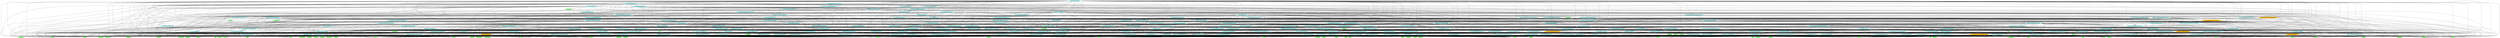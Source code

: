 digraph godep {
0 [label="github.com/docker/docker/pkg/progress" style="filled" color="paleturquoise"];
0 -> 1;
0 -> 2;
3 [label="github.com/aws/aws-sdk-go/service/cloudwatchlogs" style="filled" color="paleturquoise"];
3 -> 4;
3 -> 5;
3 -> 6;
3 -> 7;
3 -> 8;
3 -> 9;
3 -> 10;
3 -> 11;
12 [label="log/syslog" style="filled" color="palegreen"];
13 [label="crypto/elliptic" style="filled" color="palegreen"];
14 [label="compress/lzw" style="filled" color="palegreen"];
15 [label="github.com/opencontainers/runc/libcontainer/devices" style="filled" color="paleturquoise"];
15 -> 16;
15 -> 1;
15 -> 17;
15 -> 18;
15 -> 19;
15 -> 20;
15 -> 21;
22 [label="github.com/aws/aws-sdk-go/aws/credentials" style="filled" color="paleturquoise"];
22 -> 1;
22 -> 23;
22 -> 24;
22 -> 19;
22 -> 20;
22 -> 25;
22 -> 26;
11 [label="github.com/aws/aws-sdk-go/internal/signer/v4" style="filled" color="paleturquoise"];
11 -> 27;
11 -> 28;
11 -> 29;
11 -> 1;
11 -> 4;
11 -> 22;
11 -> 7;
11 -> 30;
11 -> 2;
11 -> 31;
11 -> 32;
11 -> 33;
11 -> 34;
11 -> 35;
11 -> 26;
36 [label="github.com/docker/distribution/registry/api/v2" style="filled" color="paleturquoise"];
36 -> 37;
36 -> 38;
36 -> 39;
36 -> 40;
36 -> 31;
36 -> 32;
36 -> 41;
36 -> 35;
42 [label="github.com/docker/docker/pkg/graphdb" style="filled" color="paleturquoise"];
42 -> 43;
42 -> 1;
42 -> 44;
42 -> 45;
42 -> 33;
42 -> 35;
42 -> 25;
46 [label="github.com/docker/docker/pkg/namesgenerator" style="filled" color="paleturquoise"];
46 -> 1;
46 -> 47;
48 [label="github.com/vbatts/tar-split/archive/tar" style="filled" color="paleturquoise"];
48 -> 49;
48 -> 16;
48 -> 1;
48 -> 2;
48 -> 18;
48 -> 19;
48 -> 45;
48 -> 34;
48 -> 35;
48 -> 21;
48 -> 26;
50 [label="github.com/docker/docker/pkg/ioutils" style="filled" color="paleturquoise"];
50 -> 49;
50 -> 28;
50 -> 29;
50 -> 16;
50 -> 1;
50 -> 51;
50 -> 2;
50 -> 18;
50 -> 31;
50 -> 19;
50 -> 25;
20 [label="path/filepath" style="filled" color="palegreen"];
52 [label="github.com/docker/docker/pkg/promise" style="filled" color="paleturquoise"];
53 [label="container/heap" style="filled" color="palegreen"];
54 [label="github.com/docker/libnetwork/ns" style="filled" color="paleturquoise"];
54 -> 1;
54 -> 55;
54 -> 56;
54 -> 19;
54 -> 21;
57 [label="github.com/docker/docker/pkg/term" style="filled" color="darkgoldenrod1"];
57 -> 16;
57 -> 2;
57 -> 19;
57 -> 58;
57 -> 21;
57 -> 59;
38 [label="github.com/docker/distribution/reference" style="filled" color="paleturquoise"];
38 -> 16;
38 -> 1;
38 -> 37;
38 -> 41;
60 [label="github.com/docker/go-units" style="filled" color="paleturquoise"];
60 -> 1;
60 -> 41;
60 -> 34;
60 -> 35;
60 -> 26;
61 [label="github.com/docker/docker/daemon/execdriver" style="filled" color="paleturquoise"];
61 -> 62;
61 -> 16;
61 -> 1;
61 -> 63;
61 -> 64;
61 -> 65;
61 -> 66;
61 -> 67;
61 -> 68;
61 -> 69;
61 -> 17;
61 -> 70;
61 -> 2;
61 -> 18;
61 -> 19;
61 -> 71;
61 -> 20;
61 -> 34;
61 -> 35;
61 -> 26;
72 [label="gopkg.in/fsnotify.v1" style="filled" color="paleturquoise"];
72 -> 49;
72 -> 16;
72 -> 1;
72 -> 2;
72 -> 19;
72 -> 20;
72 -> 35;
72 -> 25;
72 -> 21;
72 -> 59;
73 [label="github.com/docker/docker/pkg/proxy" style="filled" color="paleturquoise"];
73 -> 74;
73 -> 1;
73 -> 55;
73 -> 2;
73 -> 75;
73 -> 35;
73 -> 25;
73 -> 21;
73 -> 26;
76 [label="github.com/docker/libnetwork/drivers/null" style="filled" color="paleturquoise"];
76 -> 77;
76 -> 78;
76 -> 79;
76 -> 25;
33 [label="sort" style="filled" color="palegreen"];
80 [label="text/template" style="filled" color="palegreen"];
81 [label="github.com/docker/docker/pkg/plugins" style="filled" color="paleturquoise"];
81 -> 49;
81 -> 62;
81 -> 16;
81 -> 1;
81 -> 55;
81 -> 82;
81 -> 83;
81 -> 2;
81 -> 18;
81 -> 31;
81 -> 32;
81 -> 19;
81 -> 20;
81 -> 35;
81 -> 25;
81 -> 26;
84 [label="github.com/docker/libkv" style="filled" color="paleturquoise"];
84 -> 1;
84 -> 85;
84 -> 33;
84 -> 35;
86 [label="github.com/docker/libnetwork/etchosts" style="filled" color="paleturquoise"];
86 -> 87;
86 -> 49;
86 -> 1;
86 -> 2;
86 -> 18;
86 -> 19;
86 -> 41;
86 -> 25;
88 [label="github.com/aws/aws-sdk-go/aws/corehandlers" style="filled" color="paleturquoise"];
88 -> 49;
88 -> 1;
88 -> 4;
88 -> 23;
88 -> 7;
88 -> 2;
88 -> 18;
88 -> 31;
88 -> 32;
88 -> 89;
88 -> 41;
88 -> 34;
88 -> 35;
90 [label="crypto/tls" style="filled" color="palegreen"];
91 [label="github.com/docker/docker/reference" style="filled" color="paleturquoise"];
91 -> 62;
91 -> 16;
91 -> 1;
91 -> 37;
91 -> 38;
91 -> 92;
91 -> 93;
91 -> 18;
91 -> 19;
91 -> 20;
91 -> 33;
91 -> 35;
91 -> 25;
94 [label="github.com/docker/docker/distribution" style="filled" color="paleturquoise"];
94 -> 87;
94 -> 95;
94 -> 62;
94 -> 16;
94 -> 1;
94 -> 55;
94 -> 96;
94 -> 37;
94 -> 97;
94 -> 98;
94 -> 39;
94 -> 99;
94 -> 100;
94 -> 101;
94 -> 102;
94 -> 103;
94 -> 104;
94 -> 105;
94 -> 92;
94 -> 93;
94 -> 106;
94 -> 50;
94 -> 0;
94 -> 107;
94 -> 91;
94 -> 108;
94 -> 109;
94 -> 51;
94 -> 2;
94 -> 18;
94 -> 75;
94 -> 31;
94 -> 32;
94 -> 19;
94 -> 110;
94 -> 35;
94 -> 25;
94 -> 26;
111 [label="archive/tar" style="filled" color="palegreen"];
112 [label="github.com/docker/docker/pkg/broadcaster" style="filled" color="paleturquoise"];
112 -> 2;
112 -> 25;
113 [label="github.com/docker/distribution/registry/storage/cache/memory" style="filled" color="paleturquoise"];
113 -> 96;
113 -> 114;
113 -> 37;
113 -> 38;
113 -> 115;
113 -> 25;
37 [label="github.com/docker/distribution/digest" style="filled" color="paleturquoise"];
37 -> 49;
37 -> 116;
37 -> 16;
37 -> 1;
37 -> 117;
37 -> 118;
37 -> 2;
37 -> 18;
37 -> 41;
37 -> 33;
37 -> 35;
37 -> 25;
119 [label="github.com/docker/docker/pkg/jsonmessage" style="filled" color="paleturquoise"];
119 -> 62;
119 -> 1;
119 -> 120;
119 -> 57;
119 -> 60;
119 -> 2;
119 -> 35;
119 -> 26;
121 [label="github.com/docker/docker/daemon/execdriver/native" style="filled" color="paleturquoise"];
121 -> 87;
121 -> 62;
121 -> 1;
121 -> 55;
121 -> 61;
121 -> 63;
121 -> 122;
121 -> 123;
121 -> 65;
121 -> 124;
121 -> 125;
121 -> 126;
121 -> 127;
121 -> 57;
121 -> 128;
121 -> 68;
121 -> 129;
121 -> 130;
121 -> 17;
121 -> 15;
121 -> 131;
121 -> 132;
121 -> 133;
121 -> 134;
121 -> 135;
121 -> 2;
121 -> 18;
121 -> 19;
121 -> 71;
121 -> 45;
121 -> 20;
121 -> 110;
121 -> 35;
121 -> 25;
121 -> 21;
121 -> 80;
121 -> 26;
136 [label="net/http/httputil" style="filled" color="palegreen"];
137 [label="github.com/coreos/go-systemd/journal" style="filled" color="paleturquoise"];
137 -> 49;
137 -> 74;
137 -> 16;
137 -> 1;
137 -> 2;
137 -> 18;
137 -> 75;
137 -> 19;
137 -> 34;
137 -> 35;
137 -> 21;
101 [label="github.com/docker/distribution/registry/client/transport" style="filled" color="paleturquoise"];
101 -> 87;
101 -> 16;
101 -> 1;
101 -> 2;
101 -> 31;
101 -> 19;
101 -> 25;
138 [label="text/scanner" style="filled" color="palegreen"];
139 [label="github.com/docker/libkv/store/boltdb" style="filled" color="paleturquoise"];
139 -> 49;
139 -> 74;
139 -> 16;
139 -> 140;
139 -> 84;
139 -> 85;
139 -> 19;
139 -> 20;
139 -> 25;
139 -> 141;
139 -> 26;
142 [label="crypto/aes" style="filled" color="palegreen"];
93 [label="github.com/docker/docker/image/v1" style="filled" color="paleturquoise"];
93 -> 62;
93 -> 1;
93 -> 55;
93 -> 37;
93 -> 92;
93 -> 106;
93 -> 143;
93 -> 41;
93 -> 35;
144 [label="github.com/aws/aws-sdk-go/aws/ec2metadata" style="filled" color="paleturquoise"];
144 -> 4;
144 -> 23;
144 -> 22;
144 -> 7;
144 -> 8;
144 -> 9;
144 -> 18;
144 -> 31;
144 -> 45;
145 [label="github.com/docker/docker/pkg/httputils" style="filled" color="paleturquoise"];
145 -> 16;
145 -> 1;
145 -> 55;
145 -> 119;
145 -> 2;
145 -> 146;
145 -> 31;
145 -> 41;
145 -> 35;
145 -> 26;
147 [label="github.com/golang/protobuf/proto" style="filled" color="paleturquoise"];
147 -> 87;
147 -> 49;
147 -> 148;
147 -> 62;
147 -> 16;
147 -> 1;
147 -> 2;
147 -> 149;
147 -> 150;
147 -> 19;
147 -> 89;
147 -> 33;
147 -> 34;
147 -> 35;
147 -> 25;
147 -> 151;
147 -> 59;
152 [label="github.com/docker/docker/api/types/versions/v1p20" style="filled" color="paleturquoise"];
152 -> 102;
152 -> 153;
152 -> 154;
155 [label="github.com/opencontainers/runc/libcontainer/cgroups" style="filled" color="paleturquoise"];
155 -> 87;
155 -> 1;
155 -> 65;
155 -> 60;
155 -> 17;
155 -> 18;
155 -> 19;
155 -> 20;
155 -> 34;
155 -> 35;
155 -> 26;
156 [label="github.com/opencontainers/runc/libcontainer/criurpc" style="filled" color="paleturquoise"];
156 -> 147;
156 -> 150;
157 [label="github.com/docker/docker/pkg/archive" style="filled" color="paleturquoise"];
157 -> 111;
157 -> 87;
157 -> 49;
157 -> 158;
157 -> 95;
157 -> 16;
157 -> 1;
157 -> 55;
157 -> 159;
157 -> 64;
157 -> 50;
157 -> 125;
157 -> 52;
157 -> 127;
157 -> 2;
157 -> 18;
157 -> 19;
157 -> 71;
157 -> 20;
157 -> 110;
157 -> 33;
157 -> 35;
157 -> 21;
157 -> 26;
157 -> 59;
160 [label="crypto/cipher" style="filled" color="palegreen"];
123 [label="github.com/docker/docker/pkg/aaparser" style="filled" color="paleturquoise"];
123 -> 1;
123 -> 149;
123 -> 71;
123 -> 34;
123 -> 35;
161 [label="github.com/docker/docker/daemon/logger/awslogs" style="filled" color="paleturquoise"];
161 -> 16;
161 -> 1;
161 -> 55;
161 -> 4;
161 -> 23;
161 -> 6;
161 -> 144;
161 -> 7;
161 -> 3;
161 -> 162;
161 -> 163;
161 -> 19;
161 -> 110;
161 -> 33;
161 -> 35;
161 -> 25;
161 -> 26;
102 [label="github.com/docker/docker/api/types" style="filled" color="paleturquoise"];
102 -> 87;
102 -> 164;
102 -> 165;
102 -> 166;
102 -> 153;
102 -> 67;
102 -> 143;
102 -> 154;
102 -> 2;
102 -> 75;
102 -> 19;
102 -> 26;
4 [label="github.com/aws/aws-sdk-go/aws" style="filled" color="paleturquoise"];
4 -> 23;
4 -> 22;
4 -> 2;
4 -> 149;
4 -> 31;
4 -> 19;
4 -> 25;
4 -> 26;
167 [label="github.com/hashicorp/memberlist" style="filled" color="paleturquoise"];
167 -> 87;
167 -> 49;
167 -> 14;
167 -> 142;
167 -> 160;
167 -> 168;
167 -> 74;
167 -> 1;
167 -> 169;
167 -> 170;
167 -> 2;
167 -> 149;
167 -> 150;
167 -> 171;
167 -> 75;
167 -> 19;
167 -> 33;
167 -> 34;
167 -> 25;
167 -> 141;
167 -> 26;
172 [label="github.com/docker/docker/pkg/loopback" style="filled" color="darkgoldenrod1"];
172 -> 16;
172 -> 1;
172 -> 55;
172 -> 19;
172 -> 21;
172 -> 59;
173 [label="github.com/aws/aws-sdk-go/aws/credentials/ec2rolecreds" style="filled" color="paleturquoise"];
173 -> 87;
173 -> 62;
173 -> 1;
173 -> 23;
173 -> 22;
173 -> 144;
173 -> 45;
173 -> 35;
173 -> 26;
146 [label="mime" style="filled" color="palegreen"];
174 [label="github.com/docker/docker/pkg/streamformatter" style="filled" color="paleturquoise"];
174 -> 62;
174 -> 1;
174 -> 119;
174 -> 0;
174 -> 2;
143 [label="github.com/docker/docker/pkg/version" style="filled" color="paleturquoise"];
143 -> 34;
143 -> 35;
175 [label="github.com/docker/docker/daemon/network" style="filled" color="paleturquoise"];
175 -> 165;
175 -> 153;
176 [label="github.com/docker/docker/pkg/discovery" style="filled" color="paleturquoise"];
176 -> 16;
176 -> 1;
176 -> 55;
176 -> 75;
176 -> 41;
176 -> 34;
176 -> 35;
176 -> 26;
82 [label="github.com/docker/docker/pkg/sockets" style="filled" color="paleturquoise"];
82 -> 90;
82 -> 1;
82 -> 55;
82 -> 177;
82 -> 75;
82 -> 31;
82 -> 19;
82 -> 34;
82 -> 21;
82 -> 26;
178 [label="github.com/docker/libnetwork/drivers/host" style="filled" color="paleturquoise"];
178 -> 77;
178 -> 78;
178 -> 79;
178 -> 25;
153 [label="github.com/docker/docker/pkg/nat" style="filled" color="paleturquoise"];
153 -> 1;
153 -> 124;
153 -> 75;
153 -> 33;
153 -> 34;
153 -> 35;
8 [label="github.com/aws/aws-sdk-go/aws/service" style="filled" color="paleturquoise"];
8 -> 1;
8 -> 4;
8 -> 88;
8 -> 7;
8 -> 9;
8 -> 179;
8 -> 18;
8 -> 150;
8 -> 171;
8 -> 31;
8 -> 136;
8 -> 41;
8 -> 26;
180 [label="github.com/docker/libnetwork/bitseq" style="filled" color="paleturquoise"];
180 -> 74;
180 -> 62;
180 -> 1;
180 -> 77;
180 -> 79;
180 -> 25;
181 [label="github.com/docker/libnetwork/ipamutils" style="filled" color="paleturquoise"];
181 -> 1;
181 -> 182;
181 -> 183;
181 -> 184;
181 -> 185;
181 -> 75;
186 [label="unicode" style="filled" color="palegreen"];
187 [label="github.com/docker/libnetwork/ipamapi" style="filled" color="paleturquoise"];
187 -> 79;
187 -> 75;
188 [label="github.com/docker/docker/daemon/graphdriver/overlay" style="filled" color="paleturquoise"];
188 -> 87;
188 -> 1;
188 -> 55;
188 -> 189;
188 -> 157;
188 -> 190;
188 -> 64;
188 -> 127;
188 -> 191;
188 -> 2;
188 -> 18;
188 -> 19;
188 -> 71;
188 -> 45;
188 -> 20;
188 -> 25;
188 -> 21;
188 -> 26;
192 [label="github.com/mistifyio/go-zfs" style="filled" color="paleturquoise"];
192 -> 49;
192 -> 16;
192 -> 1;
192 -> 2;
192 -> 71;
192 -> 41;
192 -> 34;
192 -> 35;
193 [label="github.com/tinylib/msgp/msgp" style="filled" color="paleturquoise"];
193 -> 87;
193 -> 49;
193 -> 194;
193 -> 74;
193 -> 62;
193 -> 16;
193 -> 1;
193 -> 195;
193 -> 2;
193 -> 150;
193 -> 89;
193 -> 34;
193 -> 25;
193 -> 196;
193 -> 26;
193 -> 151;
193 -> 59;
197 [label="github.com/docker/docker/daemon/logger/journald" style="filled" color="paleturquoise"];
197 -> 1;
197 -> 55;
197 -> 137;
197 -> 162;
197 -> 35;
197 -> 25;
198 [label="github.com/vbatts/tar-split/tar/asm" style="filled" color="paleturquoise"];
198 -> 49;
198 -> 1;
198 -> 48;
198 -> 199;
198 -> 118;
198 -> 200;
198 -> 2;
198 -> 18;
198 -> 25;
171 [label="math/rand" style="filled" color="palegreen"];
199 [label="github.com/vbatts/tar-split/tar/storage" style="filled" color="paleturquoise"];
199 -> 49;
199 -> 62;
199 -> 16;
199 -> 200;
199 -> 2;
199 -> 19;
199 -> 20;
199 -> 151;
201 [label="github.com/hashicorp/consul/api" style="filled" color="paleturquoise"];
201 -> 49;
201 -> 90;
201 -> 62;
201 -> 1;
201 -> 2;
201 -> 149;
201 -> 75;
201 -> 31;
201 -> 32;
201 -> 19;
201 -> 45;
201 -> 34;
201 -> 35;
201 -> 25;
201 -> 26;
183 [label="github.com/docker/libnetwork/osl" style="filled" color="paleturquoise"];
183 -> 49;
183 -> 1;
183 -> 55;
183 -> 126;
183 -> 54;
183 -> 79;
183 -> 185;
183 -> 56;
183 -> 75;
183 -> 19;
183 -> 71;
183 -> 41;
183 -> 110;
183 -> 25;
183 -> 21;
183 -> 26;
202 [label="github.com/docker/docker/pkg/sysinfo" style="filled" color="paleturquoise"];
202 -> 55;
202 -> 124;
202 -> 155;
202 -> 18;
202 -> 19;
202 -> 45;
202 -> 35;
203 [label="github.com/docker/docker/daemon/graphdriver/zfs" style="filled" color="paleturquoise"];
203 -> 1;
203 -> 55;
203 -> 189;
203 -> 64;
203 -> 65;
203 -> 124;
203 -> 192;
203 -> 191;
203 -> 19;
203 -> 71;
203 -> 45;
203 -> 34;
203 -> 35;
203 -> 25;
203 -> 21;
203 -> 26;
66 [label="github.com/docker/docker/pkg/stringutils" style="filled" color="paleturquoise"];
66 -> 49;
66 -> 62;
66 -> 47;
66 -> 171;
66 -> 35;
34 [label="strconv" style="filled" color="palegreen"];
41 [label="regexp" style="filled" color="palegreen"];
162 [label="github.com/docker/docker/daemon/logger" style="filled" color="paleturquoise"];
162 -> 87;
162 -> 49;
162 -> 16;
162 -> 1;
162 -> 55;
162 -> 120;
162 -> 2;
162 -> 19;
162 -> 35;
162 -> 25;
162 -> 26;
204 [label="github.com/docker/libnetwork/drivers/remote" style="filled" color="paleturquoise"];
204 -> 1;
204 -> 55;
204 -> 81;
204 -> 77;
204 -> 78;
204 -> 205;
204 -> 79;
204 -> 75;
206 [label="github.com/docker/docker/daemon/graphdriver/aufs" style="filled" color="paleturquoise"];
206 -> 87;
206 -> 62;
206 -> 1;
206 -> 55;
206 -> 189;
206 -> 157;
206 -> 190;
206 -> 207;
206 -> 64;
206 -> 65;
206 -> 107;
206 -> 191;
206 -> 18;
206 -> 19;
206 -> 71;
206 -> 45;
206 -> 35;
206 -> 25;
206 -> 21;
208 [label="github.com/gorilla/context" style="filled" color="paleturquoise"];
208 -> 31;
208 -> 25;
208 -> 26;
110 [label="runtime" style="filled" color="palegreen"];
97 [label="github.com/docker/distribution/manifest" style="filled" color="paleturquoise"];
209 [label="github.com/docker/distribution/uuid" style="filled" color="paleturquoise"];
209 -> 168;
209 -> 1;
209 -> 2;
209 -> 19;
209 -> 21;
209 -> 26;
92 [label="github.com/docker/docker/image" style="filled" color="paleturquoise"];
92 -> 62;
92 -> 16;
92 -> 1;
92 -> 55;
92 -> 37;
92 -> 106;
92 -> 154;
92 -> 2;
92 -> 18;
92 -> 19;
92 -> 20;
92 -> 25;
92 -> 26;
185 [label="github.com/vishvananda/netlink" style="filled" color="paleturquoise"];
185 -> 49;
185 -> 74;
185 -> 16;
185 -> 1;
185 -> 210;
185 -> 18;
185 -> 75;
185 -> 19;
185 -> 34;
185 -> 35;
185 -> 21;
185 -> 59;
211 [label="os/user" style="filled" color="palegreen"];
140 [label="github.com/boltdb/bolt" style="filled" color="paleturquoise"];
140 -> 49;
140 -> 16;
140 -> 1;
140 -> 212;
140 -> 2;
140 -> 19;
140 -> 110;
140 -> 213;
140 -> 33;
140 -> 35;
140 -> 25;
140 -> 21;
140 -> 26;
140 -> 59;
214 [label="github.com/coreos/etcd/pkg/types" style="filled" color="paleturquoise"];
214 -> 16;
214 -> 1;
214 -> 75;
214 -> 32;
214 -> 89;
214 -> 33;
214 -> 34;
214 -> 35;
214 -> 25;
215 [label="unicode/utf16" style="filled" color="palegreen"];
216 [label="github.com/docker/libkv/store/zookeeper" style="filled" color="paleturquoise"];
216 -> 84;
216 -> 85;
216 -> 217;
216 -> 35;
216 -> 26;
116 [label="crypto" style="filled" color="palegreen"];
218 [label="github.com/docker/libnetwork/portallocator" style="filled" color="paleturquoise"];
218 -> 87;
218 -> 16;
218 -> 1;
218 -> 75;
218 -> 19;
218 -> 25;
191 [label="github.com/opencontainers/runc/libcontainer/label" style="filled" color="paleturquoise"];
219 [label="crypto/ecdsa" style="filled" color="palegreen"];
17 [label="github.com/opencontainers/runc/libcontainer/configs" style="filled" color="paleturquoise"];
17 -> 49;
17 -> 62;
17 -> 1;
17 -> 19;
17 -> 71;
17 -> 21;
182 [label="github.com/docker/libnetwork/netutils" style="filled" color="paleturquoise"];
182 -> 168;
182 -> 29;
182 -> 16;
182 -> 1;
182 -> 79;
182 -> 185;
182 -> 2;
182 -> 75;
182 -> 35;
220 [label="github.com/docker/docker/pkg/platform" style="filled" color="paleturquoise"];
220 -> 55;
220 -> 110;
220 -> 21;
221 [label="github.com/docker/docker/pkg/mflag" style="filled" color="paleturquoise"];
221 -> 16;
221 -> 1;
221 -> 222;
221 -> 2;
221 -> 19;
221 -> 110;
221 -> 33;
221 -> 34;
221 -> 35;
221 -> 223;
221 -> 26;
224 [label="github.com/docker/docker/opts" style="filled" color="paleturquoise"];
224 -> 87;
224 -> 1;
224 -> 225;
224 -> 67;
224 -> 60;
224 -> 75;
224 -> 32;
224 -> 19;
224 -> 41;
224 -> 110;
224 -> 34;
224 -> 35;
225 [label="github.com/docker/docker/pkg/blkiodev" style="filled" color="paleturquoise"];
225 -> 1;
39 [label="github.com/docker/distribution/registry/api/errcode" style="filled" color="paleturquoise"];
39 -> 62;
39 -> 1;
39 -> 31;
39 -> 33;
39 -> 35;
39 -> 25;
226 [label="github.com/docker/docker/daemon/exec" style="filled" color="paleturquoise"];
226 -> 61;
226 -> 122;
226 -> 107;
226 -> 154;
226 -> 25;
226 -> 26;
227 [label="github.com/docker/docker/daemon/logger/jsonfilelog" style="filled" color="paleturquoise"];
227 -> 49;
227 -> 62;
227 -> 1;
227 -> 55;
227 -> 162;
227 -> 228;
227 -> 229;
227 -> 50;
227 -> 120;
227 -> 230;
227 -> 60;
227 -> 2;
227 -> 19;
227 -> 34;
227 -> 25;
227 -> 26;
100 [label="github.com/docker/distribution/registry/client/auth" style="filled" color="paleturquoise"];
100 -> 62;
100 -> 16;
100 -> 1;
100 -> 55;
100 -> 99;
100 -> 101;
100 -> 31;
100 -> 32;
100 -> 35;
100 -> 25;
100 -> 26;
231 [label="github.com/docker/docker/pkg/stdcopy" style="filled" color="paleturquoise"];
231 -> 74;
231 -> 16;
231 -> 55;
231 -> 2;
25 [label="sync" style="filled" color="palegreen"];
189 [label="github.com/docker/docker/daemon/graphdriver" style="filled" color="paleturquoise"];
189 -> 16;
189 -> 1;
189 -> 55;
189 -> 157;
189 -> 190;
189 -> 64;
189 -> 50;
189 -> 19;
189 -> 20;
189 -> 35;
189 -> 21;
189 -> 26;
131 [label="github.com/opencontainers/runc/libcontainer/nsenter" style="filled" color="darkgoldenrod1"];
43 [label="database/sql" style="filled" color="palegreen"];
70 [label="github.com/syndtr/gocapability/capability" style="filled" color="paleturquoise"];
70 -> 87;
70 -> 16;
70 -> 1;
70 -> 2;
70 -> 19;
70 -> 35;
70 -> 21;
70 -> 59;
126 [label="github.com/docker/docker/pkg/reexec" style="filled" color="paleturquoise"];
126 -> 1;
126 -> 19;
126 -> 71;
126 -> 20;
126 -> 21;
98 [label="github.com/docker/distribution/manifest/schema1" style="filled" color="paleturquoise"];
98 -> 232;
98 -> 62;
98 -> 55;
98 -> 37;
98 -> 97;
98 -> 109;
233 [label="github.com/docker/docker/pkg/symlink" style="filled" color="paleturquoise"];
233 -> 49;
233 -> 16;
233 -> 127;
233 -> 19;
233 -> 20;
233 -> 35;
1 [label="fmt" style="filled" color="palegreen"];
118 [label="hash" style="filled" color="palegreen"];
164 [label="github.com/docker/docker/api/types/filters" style="filled" color="paleturquoise"];
164 -> 62;
164 -> 16;
164 -> 1;
164 -> 41;
164 -> 35;
68 [label="github.com/opencontainers/runc/libcontainer" style="filled" color="paleturquoise"];
68 -> 49;
68 -> 62;
68 -> 16;
68 -> 1;
68 -> 55;
68 -> 65;
68 -> 233;
68 -> 147;
68 -> 129;
68 -> 155;
68 -> 69;
68 -> 130;
68 -> 17;
68 -> 234;
68 -> 156;
68 -> 191;
68 -> 132;
68 -> 235;
68 -> 133;
68 -> 177;
68 -> 134;
68 -> 70;
68 -> 185;
68 -> 210;
68 -> 2;
68 -> 18;
68 -> 150;
68 -> 75;
68 -> 19;
68 -> 71;
68 -> 45;
68 -> 20;
68 -> 89;
68 -> 41;
68 -> 34;
68 -> 35;
68 -> 25;
68 -> 21;
68 -> 80;
68 -> 26;
68 -> 59;
234 [label="github.com/opencontainers/runc/libcontainer/configs/validate" style="filled" color="paleturquoise"];
234 -> 1;
234 -> 17;
234 -> 19;
234 -> 20;
85 [label="github.com/docker/libkv/store" style="filled" color="paleturquoise"];
85 -> 90;
85 -> 16;
85 -> 35;
85 -> 26;
205 [label="github.com/docker/libnetwork/drivers/remote/api" style="filled" color="paleturquoise"];
205 -> 78;
205 -> 75;
87 [label="bufio" style="filled" color="palegreen"];
108 [label="github.com/docker/docker/registry" style="filled" color="paleturquoise"];
108 -> 49;
108 -> 28;
108 -> 236;
108 -> 90;
108 -> 232;
108 -> 29;
108 -> 62;
108 -> 16;
108 -> 1;
108 -> 55;
108 -> 37;
108 -> 39;
108 -> 36;
108 -> 99;
108 -> 101;
108 -> 102;
108 -> 166;
108 -> 163;
108 -> 224;
108 -> 145;
108 -> 50;
108 -> 221;
108 -> 237;
108 -> 107;
108 -> 117;
108 -> 83;
108 -> 238;
108 -> 91;
108 -> 2;
108 -> 18;
108 -> 75;
108 -> 31;
108 -> 239;
108 -> 32;
108 -> 19;
108 -> 20;
108 -> 110;
108 -> 34;
108 -> 35;
108 -> 25;
108 -> 21;
108 -> 26;
240 [label="github.com/docker/docker/volume/drivers" style="filled" color="paleturquoise"];
240 -> 16;
240 -> 1;
240 -> 81;
240 -> 128;
240 -> 25;
241 [label="github.com/fluent/fluent-logger-golang/fluent" style="filled" color="paleturquoise"];
241 -> 16;
241 -> 1;
241 -> 193;
241 -> 2;
241 -> 150;
241 -> 75;
241 -> 89;
241 -> 34;
241 -> 25;
241 -> 26;
207 [label="github.com/docker/docker/pkg/directory" style="filled" color="paleturquoise"];
207 -> 18;
207 -> 19;
207 -> 20;
207 -> 21;
242 [label="github.com/docker/docker/daemon/logger/fluentd" style="filled" color="paleturquoise"];
242 -> 1;
242 -> 55;
242 -> 162;
242 -> 228;
242 -> 241;
242 -> 150;
242 -> 75;
242 -> 34;
242 -> 35;
239 [label="net/http/cookiejar" style="filled" color="palegreen"];
243 [label="github.com/opencontainers/runc/libcontainer/selinux" style="filled" color="paleturquoise"];
243 -> 87;
243 -> 168;
243 -> 74;
243 -> 1;
243 -> 65;
243 -> 133;
243 -> 2;
243 -> 19;
243 -> 20;
243 -> 41;
243 -> 34;
243 -> 35;
243 -> 21;
78 [label="github.com/docker/libnetwork/driverapi" style="filled" color="paleturquoise"];
78 -> 62;
78 -> 1;
78 -> 79;
78 -> 75;
244 [label="github.com/docker/libnetwork/drivers/overlay" style="filled" color="paleturquoise"];
244 -> 62;
244 -> 1;
244 -> 55;
244 -> 85;
244 -> 77;
244 -> 78;
244 -> 245;
244 -> 246;
244 -> 182;
244 -> 183;
244 -> 79;
244 -> 247;
244 -> 185;
244 -> 210;
244 -> 75;
244 -> 35;
244 -> 25;
244 -> 21;
244 -> 26;
135 [label="github.com/opencontainers/specs" style="filled" color="paleturquoise"];
135 -> 1;
135 -> 19;
7 [label="github.com/aws/aws-sdk-go/aws/request" style="filled" color="paleturquoise"];
7 -> 49;
7 -> 1;
7 -> 4;
7 -> 23;
7 -> 5;
7 -> 9;
7 -> 2;
7 -> 18;
7 -> 31;
7 -> 32;
7 -> 89;
7 -> 35;
7 -> 26;
69 [label="github.com/opencontainers/runc/libcontainer/cgroups/fs" style="filled" color="paleturquoise"];
69 -> 87;
69 -> 49;
69 -> 16;
69 -> 1;
69 -> 155;
69 -> 17;
69 -> 133;
69 -> 2;
69 -> 18;
69 -> 19;
69 -> 20;
69 -> 34;
69 -> 35;
69 -> 25;
69 -> 26;
248 [label="github.com/docker/docker/api/types/versions/v1p19" style="filled" color="paleturquoise"];
248 -> 102;
248 -> 152;
248 -> 153;
248 -> 154;
212 [label="hash/fnv" style="filled" color="palegreen"];
217 [label="github.com/samuel/go-zookeeper/zk" style="filled" color="paleturquoise"];
217 -> 87;
217 -> 49;
217 -> 168;
217 -> 249;
217 -> 194;
217 -> 74;
217 -> 16;
217 -> 1;
217 -> 2;
217 -> 18;
217 -> 149;
217 -> 250;
217 -> 171;
217 -> 75;
217 -> 19;
217 -> 71;
217 -> 20;
217 -> 89;
217 -> 41;
217 -> 110;
217 -> 34;
217 -> 35;
217 -> 25;
217 -> 141;
217 -> 26;
251 [label="database/sql/driver" style="filled" color="palegreen"];
51 [label="golang.org/x/net/context" style="filled" color="paleturquoise"];
51 -> 16;
51 -> 1;
51 -> 25;
51 -> 26;
65 [label="github.com/docker/docker/pkg/mount" style="filled" color="paleturquoise"];
65 -> 87;
65 -> 1;
65 -> 2;
65 -> 19;
65 -> 35;
65 -> 21;
65 -> 26;
230 [label="github.com/docker/docker/pkg/tailfile" style="filled" color="paleturquoise"];
230 -> 49;
230 -> 16;
230 -> 2;
230 -> 19;
96 [label="github.com/docker/distribution" style="filled" color="paleturquoise"];
96 -> 16;
96 -> 1;
96 -> 114;
96 -> 37;
96 -> 98;
96 -> 2;
96 -> 31;
96 -> 35;
96 -> 26;
252 [label="github.com/docker/docker/image/tarexport" style="filled" color="paleturquoise"];
252 -> 62;
252 -> 1;
252 -> 55;
252 -> 37;
252 -> 92;
252 -> 93;
252 -> 106;
252 -> 157;
252 -> 190;
252 -> 233;
252 -> 91;
252 -> 2;
252 -> 18;
252 -> 19;
252 -> 20;
252 -> 26;
75 [label="net" style="filled" color="palegreen"];
235 [label="github.com/opencontainers/runc/libcontainer/stacktrace" style="filled" color="paleturquoise"];
235 -> 20;
235 -> 110;
235 -> 35;
253 [label="github.com/docker/docker/pkg/devicemapper" style="filled" color="darkgoldenrod1"];
253 -> 16;
253 -> 1;
253 -> 55;
253 -> 19;
253 -> 89;
253 -> 110;
253 -> 35;
253 -> 21;
253 -> 59;
254 [label="github.com/aws/aws-sdk-go/internal/protocol/json/jsonutil" style="filled" color="paleturquoise"];
254 -> 49;
254 -> 194;
254 -> 62;
254 -> 1;
254 -> 2;
254 -> 18;
254 -> 89;
254 -> 33;
254 -> 34;
254 -> 35;
254 -> 26;
27 [label="crypto/hmac" style="filled" color="palegreen"];
67 [label="github.com/docker/docker/pkg/ulimit" style="filled" color="paleturquoise"];
67 -> 1;
67 -> 34;
67 -> 35;
255 [label="github.com/docker/libkv/store/consul" style="filled" color="paleturquoise"];
255 -> 90;
255 -> 16;
255 -> 84;
255 -> 85;
255 -> 201;
255 -> 31;
255 -> 35;
255 -> 25;
255 -> 26;
28 [label="crypto/sha256" style="filled" color="palegreen"];
256 [label="github.com/docker/docker/utils" style="filled" color="paleturquoise"];
256 -> 249;
256 -> 29;
256 -> 1;
256 -> 39;
256 -> 163;
256 -> 157;
256 -> 159;
256 -> 107;
256 -> 2;
256 -> 18;
256 -> 19;
256 -> 71;
256 -> 20;
256 -> 41;
256 -> 110;
256 -> 35;
257 [label="github.com/docker/libnetwork/resolvconf/dns" style="filled" color="paleturquoise"];
257 -> 41;
125 [label="github.com/docker/docker/pkg/pools" style="filled" color="paleturquoise"];
125 -> 87;
125 -> 50;
125 -> 2;
125 -> 25;
107 [label="github.com/docker/docker/pkg/stringid" style="filled" color="paleturquoise"];
107 -> 168;
107 -> 29;
107 -> 47;
107 -> 2;
107 -> 41;
107 -> 34;
107 -> 35;
258 [label="go/format" style="filled" color="palegreen"];
56 [label="github.com/vishvananda/netns" style="filled" color="paleturquoise"];
56 -> 1;
56 -> 18;
56 -> 19;
56 -> 20;
56 -> 34;
56 -> 35;
56 -> 21;
18 [label="io/ioutil" style="filled" color="palegreen"];
45 [label="path" style="filled" color="palegreen"];
259 [label="encoding/pem" style="filled" color="palegreen"];
9 [label="github.com/aws/aws-sdk-go/aws/service/serviceinfo" style="filled" color="paleturquoise"];
9 -> 4;
260 [label="compress/flate" style="filled" color="palegreen"];
115 [label="github.com/docker/distribution/registry/storage/cache" style="filled" color="paleturquoise"];
115 -> 1;
115 -> 96;
115 -> 114;
115 -> 37;
261 [label="github.com/docker/docker/pkg/locker" style="filled" color="paleturquoise"];
261 -> 16;
261 -> 25;
261 -> 141;
262 [label="github.com/docker/docker/pkg/signal" style="filled" color="paleturquoise"];
262 -> 1;
262 -> 55;
262 -> 19;
262 -> 58;
262 -> 110;
262 -> 34;
262 -> 35;
262 -> 141;
262 -> 21;
47 [label="github.com/docker/docker/pkg/random" style="filled" color="paleturquoise"];
47 -> 168;
47 -> 2;
47 -> 150;
47 -> 250;
47 -> 171;
47 -> 25;
47 -> 26;
133 [label="github.com/opencontainers/runc/libcontainer/system" style="filled" color="darkgoldenrod1"];
133 -> 1;
133 -> 18;
133 -> 71;
133 -> 20;
133 -> 110;
133 -> 34;
133 -> 35;
133 -> 21;
133 -> 59;
130 [label="github.com/opencontainers/runc/libcontainer/cgroups/systemd" style="filled" color="paleturquoise"];
130 -> 16;
130 -> 1;
130 -> 263;
130 -> 264;
130 -> 265;
130 -> 155;
130 -> 69;
130 -> 17;
130 -> 18;
130 -> 19;
130 -> 20;
130 -> 34;
130 -> 35;
130 -> 25;
130 -> 26;
266 [label="flag" style="filled" color="palegreen"];
267 [label="github.com/docker/docker/pkg/discovery/kv" style="filled" color="paleturquoise"];
267 -> 1;
267 -> 55;
267 -> 176;
267 -> 83;
267 -> 84;
267 -> 85;
267 -> 255;
267 -> 268;
267 -> 216;
267 -> 45;
267 -> 35;
267 -> 26;
269 [label="github.com/docker/docker/daemon/links" style="filled" color="paleturquoise"];
269 -> 1;
269 -> 153;
269 -> 45;
269 -> 35;
270 [label="github.com/docker/docker/pkg/parsers/operatingsystem" style="filled" color="paleturquoise"];
270 -> 87;
270 -> 49;
270 -> 1;
270 -> 271;
270 -> 18;
270 -> 19;
270 -> 35;
26 [label="time" style="filled" color="palegreen"];
165 [label="github.com/docker/docker/api/types/network" style="filled" color="paleturquoise"];
264 [label="github.com/coreos/go-systemd/util" style="filled" color="paleturquoise"];
264 -> 19;
228 [label="github.com/docker/docker/daemon/logger/loggerutils" style="filled" color="paleturquoise"];
228 -> 49;
228 -> 1;
228 -> 55;
228 -> 162;
228 -> 272;
228 -> 19;
228 -> 34;
228 -> 25;
228 -> 80;
23 [label="github.com/aws/aws-sdk-go/aws/awserr" style="filled" color="paleturquoise"];
23 -> 1;
6 [label="github.com/aws/aws-sdk-go/aws/defaults" style="filled" color="paleturquoise"];
6 -> 4;
6 -> 22;
6 -> 173;
6 -> 31;
6 -> 19;
6 -> 26;
59 [label="unsafe" style="filled" color="palegreen"];
249 [label="crypto/sha1" style="filled" color="palegreen"];
154 [label="github.com/docker/docker/runconfig" style="filled" color="paleturquoise"];
154 -> 62;
154 -> 1;
154 -> 224;
154 -> 225;
154 -> 112;
154 -> 50;
154 -> 221;
154 -> 65;
154 -> 153;
154 -> 124;
154 -> 262;
154 -> 66;
154 -> 67;
154 -> 128;
154 -> 60;
154 -> 2;
154 -> 18;
154 -> 45;
154 -> 110;
154 -> 34;
154 -> 35;
223 [label="text/tabwriter" style="filled" color="palegreen"];
77 [label="github.com/docker/libnetwork/datastore" style="filled" color="paleturquoise"];
77 -> 16;
77 -> 1;
77 -> 84;
77 -> 85;
77 -> 139;
77 -> 255;
77 -> 268;
77 -> 216;
77 -> 79;
77 -> 149;
77 -> 89;
77 -> 35;
77 -> 25;
246 [label="github.com/docker/libnetwork/netlabel" style="filled" color="paleturquoise"];
246 -> 35;
273 [label="github.com/deckarep/golang-set" style="filled" color="paleturquoise"];
273 -> 1;
273 -> 89;
273 -> 35;
273 -> 25;
274 [label="github.com/docker/docker/daemon/graphdriver/btrfs" style="filled" color="darkgoldenrod1"];
274 -> 1;
274 -> 189;
274 -> 64;
274 -> 65;
274 -> 191;
274 -> 19;
274 -> 45;
274 -> 20;
274 -> 21;
274 -> 59;
275 [label="github.com/Graylog2/go-gelf/gelf" style="filled" color="paleturquoise"];
275 -> 49;
275 -> 260;
275 -> 95;
275 -> 276;
275 -> 168;
275 -> 62;
275 -> 1;
275 -> 2;
275 -> 75;
275 -> 19;
275 -> 45;
275 -> 110;
275 -> 35;
275 -> 25;
275 -> 26;
104 [label="github.com/docker/docker/distribution/metadata" style="filled" color="paleturquoise"];
104 -> 62;
104 -> 37;
104 -> 93;
104 -> 106;
104 -> 18;
104 -> 19;
104 -> 20;
104 -> 25;
55 [label="github.com/Sirupsen/logrus" style="filled" color="paleturquoise"];
55 -> 87;
55 -> 49;
55 -> 62;
55 -> 1;
55 -> 2;
55 -> 149;
55 -> 19;
55 -> 110;
55 -> 33;
55 -> 35;
55 -> 25;
55 -> 21;
55 -> 26;
55 -> 59;
277 [label="github.com/docker/libnetwork/ipams/remote/api" style="filled" color="paleturquoise"];
99 [label="github.com/docker/distribution/registry/client" style="filled" color="paleturquoise"];
99 -> 49;
99 -> 62;
99 -> 1;
99 -> 96;
99 -> 114;
99 -> 37;
99 -> 98;
99 -> 38;
99 -> 39;
99 -> 36;
99 -> 101;
99 -> 115;
99 -> 113;
99 -> 2;
99 -> 18;
99 -> 31;
99 -> 32;
99 -> 19;
99 -> 34;
99 -> 26;
44 [label="github.com/mattn/go-sqlite3" style="filled" color="darkgoldenrod1"];
44 -> 43;
44 -> 251;
44 -> 16;
44 -> 1;
44 -> 2;
44 -> 32;
44 -> 110;
44 -> 34;
44 -> 35;
44 -> 26;
44 -> 59;
278 [label="github.com/docker/docker/pkg/truncindex" style="filled" color="paleturquoise"];
278 -> 16;
278 -> 1;
278 -> 279;
278 -> 35;
278 -> 25;
236 [label="crypto/sha512" style="filled" color="palegreen"];
132 [label="github.com/opencontainers/runc/libcontainer/seccomp" style="filled" color="paleturquoise"];
132 -> 16;
132 -> 1;
132 -> 17;
229 [label="github.com/docker/docker/pkg/filenotify" style="filled" color="paleturquoise"];
229 -> 16;
229 -> 1;
229 -> 55;
229 -> 72;
229 -> 19;
229 -> 25;
229 -> 26;
280 [label="github.com/coreos/etcd/pkg/pathutil" style="filled" color="paleturquoise"];
280 -> 45;
281 [label="github.com/docker/libnetwork/portmapper" style="filled" color="paleturquoise"];
281 -> 16;
281 -> 266;
281 -> 1;
281 -> 55;
281 -> 73;
281 -> 126;
281 -> 282;
281 -> 218;
281 -> 2;
281 -> 18;
281 -> 149;
281 -> 75;
281 -> 19;
281 -> 71;
281 -> 58;
281 -> 34;
281 -> 25;
281 -> 21;
281 -> 26;
283 [label="github.com/docker/docker/daemon/logger/syslog" style="filled" color="paleturquoise"];
283 -> 16;
283 -> 1;
283 -> 55;
283 -> 162;
283 -> 228;
283 -> 284;
283 -> 12;
283 -> 75;
283 -> 32;
283 -> 19;
283 -> 45;
283 -> 34;
283 -> 35;
238 [label="github.com/docker/docker/pkg/useragent" style="filled" color="paleturquoise"];
238 -> 35;
168 [label="crypto/rand" style="filled" color="palegreen"];
177 [label="github.com/opencontainers/runc/libcontainer/user" style="filled" color="paleturquoise"];
177 -> 87;
177 -> 16;
177 -> 1;
177 -> 2;
177 -> 19;
177 -> 34;
177 -> 35;
177 -> 21;
64 [label="github.com/docker/docker/pkg/idtools" style="filled" color="paleturquoise"];
64 -> 87;
64 -> 1;
64 -> 127;
64 -> 19;
64 -> 71;
64 -> 20;
64 -> 33;
64 -> 34;
64 -> 35;
64 -> 21;
184 [label="github.com/docker/libnetwork/resolvconf" style="filled" color="paleturquoise"];
184 -> 49;
184 -> 55;
184 -> 50;
184 -> 257;
184 -> 18;
184 -> 41;
184 -> 35;
184 -> 25;
10 [label="github.com/aws/aws-sdk-go/internal/protocol/jsonrpc" style="filled" color="paleturquoise"];
10 -> 62;
10 -> 23;
10 -> 7;
10 -> 254;
10 -> 30;
10 -> 18;
10 -> 35;
195 [label="github.com/philhofer/fwd" style="filled" color="paleturquoise"];
195 -> 2;
195 -> 89;
195 -> 59;
29 [label="encoding/hex" style="filled" color="palegreen"];
71 [label="os/exec" style="filled" color="palegreen"];
148 [label="encoding" style="filled" color="palegreen"];
282 [label="github.com/docker/libnetwork/iptables" style="filled" color="paleturquoise"];
282 -> 16;
282 -> 1;
282 -> 55;
282 -> 265;
282 -> 75;
282 -> 71;
282 -> 34;
282 -> 35;
282 -> 25;
169 [label="github.com/armon/go-metrics" style="filled" color="paleturquoise"];
169 -> 87;
169 -> 49;
169 -> 1;
169 -> 2;
169 -> 149;
169 -> 150;
169 -> 75;
169 -> 19;
169 -> 58;
169 -> 110;
169 -> 35;
169 -> 25;
169 -> 21;
169 -> 26;
285 [label="github.com/docker/libnetwork/ipams/remote" style="filled" color="paleturquoise"];
285 -> 1;
285 -> 55;
285 -> 81;
285 -> 187;
285 -> 277;
285 -> 79;
285 -> 75;
179 [label="github.com/aws/aws-sdk-go/internal/endpoints" style="filled" color="paleturquoise"];
179 -> 35;
196 [label="testing" style="filled" color="palegreen"];
286 [label="encoding/base32" style="filled" color="palegreen"];
287 [label="github.com/docker/docker/daemon/logger/splunk" style="filled" color="paleturquoise"];
287 -> 49;
287 -> 90;
287 -> 232;
287 -> 62;
287 -> 1;
287 -> 55;
287 -> 162;
287 -> 228;
287 -> 284;
287 -> 2;
287 -> 18;
287 -> 31;
287 -> 32;
287 -> 34;
288 [label="github.com/docker/docker/volume/store" style="filled" color="paleturquoise"];
288 -> 16;
288 -> 55;
288 -> 261;
288 -> 128;
288 -> 240;
288 -> 25;
276 [label="compress/zlib" style="filled" color="palegreen"];
117 [label="github.com/docker/docker/pkg/tarsum" style="filled" color="paleturquoise"];
117 -> 111;
117 -> 49;
117 -> 95;
117 -> 116;
117 -> 28;
117 -> 29;
117 -> 16;
117 -> 1;
117 -> 118;
117 -> 2;
117 -> 33;
117 -> 34;
117 -> 35;
35 [label="strings" style="filled" color="palegreen"];
250 [label="math/big" style="filled" color="palegreen"];
109 [label="github.com/docker/libtrust" style="filled" color="paleturquoise"];
109 -> 49;
109 -> 116;
109 -> 219;
109 -> 13;
109 -> 168;
109 -> 289;
109 -> 28;
109 -> 236;
109 -> 90;
109 -> 232;
109 -> 290;
109 -> 286;
109 -> 194;
109 -> 74;
109 -> 62;
109 -> 259;
109 -> 16;
109 -> 1;
109 -> 2;
109 -> 18;
109 -> 250;
109 -> 75;
109 -> 32;
109 -> 19;
109 -> 45;
109 -> 20;
109 -> 33;
109 -> 35;
109 -> 25;
109 -> 26;
109 -> 186;
151 [label="unicode/utf8" style="filled" color="palegreen"];
120 [label="github.com/docker/docker/pkg/jsonlog" style="filled" color="paleturquoise"];
120 -> 49;
120 -> 62;
120 -> 16;
120 -> 1;
120 -> 26;
120 -> 151;
247 [label="github.com/hashicorp/serf/serf" style="filled" color="paleturquoise"];
247 -> 87;
247 -> 49;
247 -> 194;
247 -> 62;
247 -> 16;
247 -> 1;
247 -> 169;
247 -> 170;
247 -> 167;
247 -> 2;
247 -> 18;
247 -> 149;
247 -> 150;
247 -> 171;
247 -> 75;
247 -> 19;
247 -> 41;
247 -> 34;
247 -> 35;
247 -> 25;
247 -> 141;
247 -> 26;
284 [label="github.com/docker/docker/pkg/urlutil" style="filled" color="paleturquoise"];
284 -> 41;
284 -> 35;
291 [label="github.com/docker/docker/migrate/v1" style="filled" color="paleturquoise"];
291 -> 62;
291 -> 16;
291 -> 1;
291 -> 55;
291 -> 37;
291 -> 104;
291 -> 92;
291 -> 93;
291 -> 106;
291 -> 91;
291 -> 18;
291 -> 19;
291 -> 20;
2 [label="io" style="filled" color="palegreen"];
292 [label="github.com/docker/docker/container" style="filled" color="paleturquoise"];
292 -> 62;
292 -> 1;
292 -> 55;
292 -> 102;
292 -> 165;
292 -> 226;
292 -> 61;
292 -> 162;
292 -> 227;
292 -> 175;
292 -> 122;
292 -> 92;
292 -> 106;
292 -> 157;
292 -> 190;
292 -> 153;
292 -> 52;
292 -> 262;
292 -> 107;
292 -> 233;
292 -> 127;
292 -> 154;
292 -> 256;
292 -> 128;
292 -> 60;
292 -> 293;
292 -> 246;
292 -> 294;
292 -> 79;
292 -> 191;
292 -> 2;
292 -> 18;
292 -> 75;
292 -> 19;
292 -> 71;
292 -> 20;
292 -> 34;
292 -> 35;
292 -> 25;
292 -> 21;
292 -> 26;
272 [label="github.com/docker/docker/pkg/pubsub" style="filled" color="paleturquoise"];
272 -> 25;
272 -> 26;
158 [label="compress/bzip2" style="filled" color="palegreen"];
293 [label="github.com/docker/libnetwork" style="filled" color="paleturquoise"];
293 -> 53;
293 -> 62;
293 -> 1;
293 -> 55;
293 -> 176;
293 -> 81;
293 -> 126;
293 -> 107;
293 -> 295;
293 -> 77;
293 -> 78;
293 -> 296;
293 -> 178;
293 -> 76;
293 -> 244;
293 -> 204;
293 -> 86;
293 -> 297;
293 -> 187;
293 -> 298;
293 -> 285;
293 -> 246;
293 -> 294;
293 -> 183;
293 -> 184;
293 -> 79;
293 -> 68;
293 -> 17;
293 -> 2;
293 -> 18;
293 -> 75;
293 -> 19;
293 -> 45;
293 -> 20;
293 -> 34;
293 -> 35;
293 -> 25;
299 [label="github.com/BurntSushi/toml" style="filled" color="paleturquoise"];
299 -> 87;
299 -> 148;
299 -> 16;
299 -> 1;
299 -> 2;
299 -> 18;
299 -> 149;
299 -> 150;
299 -> 89;
299 -> 33;
299 -> 34;
299 -> 35;
299 -> 25;
299 -> 26;
299 -> 186;
299 -> 151;
294 [label="github.com/docker/libnetwork/options" style="filled" color="paleturquoise"];
294 -> 1;
294 -> 89;
170 [label="github.com/hashicorp/go-msgpack/codec" style="filled" color="paleturquoise"];
170 -> 87;
170 -> 74;
170 -> 16;
170 -> 1;
170 -> 2;
170 -> 150;
170 -> 300;
170 -> 89;
170 -> 33;
170 -> 35;
170 -> 25;
170 -> 26;
170 -> 186;
170 -> 151;
58 [label="os/signal" style="filled" color="palegreen"];
301 [label="github.com/docker/docker/daemon/execdriver/execdrivers" style="filled" color="paleturquoise"];
301 -> 61;
301 -> 121;
301 -> 202;
301 -> 45;
222 [label="github.com/docker/docker/pkg/homedir" style="filled" color="paleturquoise"];
222 -> 177;
222 -> 19;
222 -> 110;
134 [label="github.com/opencontainers/runc/libcontainer/utils" style="filled" color="paleturquoise"];
134 -> 168;
134 -> 29;
134 -> 2;
134 -> 18;
134 -> 20;
134 -> 34;
134 -> 21;
213 [label="runtime/debug" style="filled" color="palegreen"];
30 [label="github.com/aws/aws-sdk-go/internal/protocol/rest" style="filled" color="paleturquoise"];
30 -> 49;
30 -> 194;
30 -> 1;
30 -> 4;
30 -> 23;
30 -> 7;
30 -> 2;
30 -> 18;
30 -> 31;
30 -> 32;
30 -> 45;
30 -> 89;
30 -> 34;
30 -> 35;
30 -> 26;
149 [label="log" style="filled" color="palegreen"];
190 [label="github.com/docker/docker/pkg/chrootarchive" style="filled" color="paleturquoise"];
190 -> 49;
190 -> 62;
190 -> 266;
190 -> 1;
190 -> 157;
190 -> 64;
190 -> 126;
190 -> 127;
190 -> 2;
190 -> 18;
190 -> 19;
190 -> 20;
190 -> 110;
190 -> 21;
200 [label="hash/crc64" style="filled" color="palegreen"];
268 [label="github.com/docker/libkv/store/etcd" style="filled" color="paleturquoise"];
268 -> 90;
268 -> 16;
268 -> 302;
268 -> 84;
268 -> 85;
268 -> 51;
268 -> 149;
268 -> 75;
268 -> 31;
268 -> 35;
268 -> 26;
122 [label="github.com/docker/docker/errors" style="filled" color="paleturquoise"];
122 -> 39;
122 -> 31;
79 [label="github.com/docker/libnetwork/types" style="filled" color="paleturquoise"];
79 -> 49;
79 -> 1;
79 -> 75;
79 -> 34;
79 -> 35;
237 [label="github.com/docker/docker/pkg/parsers/kernel" style="filled" color="paleturquoise"];
237 -> 49;
237 -> 16;
237 -> 1;
237 -> 21;
303 [label="github.com/docker/docker/api" style="filled" color="paleturquoise"];
303 -> 1;
303 -> 55;
303 -> 102;
303 -> 127;
303 -> 143;
303 -> 109;
303 -> 146;
303 -> 20;
303 -> 33;
303 -> 34;
303 -> 35;
127 [label="github.com/docker/docker/pkg/system" style="filled" color="paleturquoise"];
127 -> 87;
127 -> 16;
127 -> 60;
127 -> 2;
127 -> 19;
127 -> 20;
127 -> 34;
127 -> 35;
127 -> 21;
127 -> 26;
127 -> 59;
232 [label="crypto/x509" style="filled" color="palegreen"];
89 [label="reflect" style="filled" color="palegreen"];
300 [label="net/rpc" style="filled" color="palegreen"];
124 [label="github.com/docker/docker/pkg/parsers" style="filled" color="paleturquoise"];
124 -> 1;
124 -> 34;
124 -> 35;
74 [label="encoding/binary" style="filled" color="palegreen"];
31 [label="net/http" style="filled" color="palegreen"];
290 [label="crypto/x509/pkix" style="filled" color="palegreen"];
297 [label="github.com/docker/libnetwork/hostdiscovery" style="filled" color="paleturquoise"];
297 -> 55;
297 -> 273;
297 -> 176;
297 -> 267;
297 -> 255;
297 -> 268;
297 -> 216;
297 -> 79;
297 -> 75;
297 -> 25;
40 [label="github.com/gorilla/mux" style="filled" color="paleturquoise"];
40 -> 49;
40 -> 16;
40 -> 1;
40 -> 208;
40 -> 31;
40 -> 32;
40 -> 45;
40 -> 41;
40 -> 35;
95 [label="compress/gzip" style="filled" color="palegreen"];
194 [label="encoding/base64" style="filled" color="palegreen"];
106 [label="github.com/docker/docker/layer" style="filled" color="paleturquoise"];
106 -> 111;
106 -> 49;
106 -> 95;
106 -> 16;
106 -> 1;
106 -> 55;
106 -> 37;
106 -> 189;
106 -> 157;
106 -> 50;
106 -> 107;
106 -> 198;
106 -> 199;
106 -> 2;
106 -> 18;
106 -> 19;
106 -> 20;
106 -> 41;
106 -> 110;
106 -> 34;
106 -> 25;
298 [label="github.com/docker/libnetwork/ipams/builtin" style="filled" color="paleturquoise"];
298 -> 1;
298 -> 77;
298 -> 304;
298 -> 187;
103 [label="github.com/docker/docker/daemon/events" style="filled" color="paleturquoise"];
103 -> 164;
103 -> 119;
103 -> 272;
103 -> 91;
103 -> 25;
103 -> 26;
305 [label="github.com/docker/docker/daemon/graphdriver/devmapper" style="filled" color="paleturquoise"];
305 -> 87;
305 -> 49;
305 -> 62;
305 -> 16;
305 -> 1;
305 -> 55;
305 -> 189;
305 -> 253;
305 -> 64;
305 -> 172;
305 -> 65;
305 -> 124;
305 -> 60;
305 -> 191;
305 -> 2;
305 -> 18;
305 -> 19;
305 -> 71;
305 -> 45;
305 -> 20;
305 -> 34;
305 -> 35;
305 -> 25;
305 -> 21;
305 -> 26;
306 [label="github.com/docker/docker/daemon" style="filled" color="paleturquoise"];
306 -> 87;
306 -> 62;
306 -> 16;
306 -> 1;
306 -> 55;
306 -> 37;
306 -> 303;
306 -> 102;
306 -> 164;
306 -> 165;
306 -> 166;
306 -> 248;
306 -> 152;
306 -> 292;
306 -> 103;
306 -> 226;
306 -> 61;
306 -> 301;
306 -> 189;
306 -> 206;
306 -> 274;
306 -> 305;
306 -> 188;
306 -> 307;
306 -> 203;
306 -> 269;
306 -> 162;
306 -> 161;
306 -> 242;
306 -> 308;
306 -> 197;
306 -> 227;
306 -> 287;
306 -> 283;
306 -> 175;
306 -> 94;
306 -> 104;
306 -> 105;
306 -> 163;
306 -> 122;
306 -> 92;
306 -> 252;
306 -> 106;
306 -> 291;
306 -> 224;
306 -> 157;
306 -> 225;
306 -> 190;
306 -> 176;
306 -> 267;
306 -> 159;
306 -> 42;
306 -> 145;
306 -> 64;
306 -> 50;
306 -> 119;
306 -> 221;
306 -> 65;
306 -> 46;
306 -> 153;
306 -> 237;
306 -> 270;
306 -> 220;
306 -> 125;
306 -> 0;
306 -> 52;
306 -> 272;
306 -> 262;
306 -> 231;
306 -> 174;
306 -> 107;
306 -> 66;
306 -> 202;
306 -> 127;
306 -> 278;
306 -> 67;
306 -> 143;
306 -> 91;
306 -> 108;
306 -> 154;
306 -> 256;
306 -> 128;
306 -> 240;
306 -> 309;
306 -> 288;
306 -> 293;
306 -> 295;
306 -> 296;
306 -> 181;
306 -> 246;
306 -> 294;
306 -> 79;
306 -> 109;
306 -> 68;
306 -> 155;
306 -> 17;
306 -> 15;
306 -> 191;
306 -> 243;
306 -> 133;
306 -> 51;
306 -> 2;
306 -> 18;
306 -> 75;
306 -> 31;
306 -> 32;
306 -> 19;
306 -> 71;
306 -> 58;
306 -> 45;
306 -> 20;
306 -> 110;
306 -> 33;
306 -> 34;
306 -> 35;
306 -> 25;
306 -> 21;
306 -> 26;
141 [label="sync/atomic" style="filled" color="palegreen"];
62 [label="encoding/json" style="filled" color="palegreen"];
263 [label="github.com/coreos/go-systemd/dbus" style="filled" color="paleturquoise"];
263 -> 16;
263 -> 1;
263 -> 265;
263 -> 19;
263 -> 45;
263 -> 34;
263 -> 35;
263 -> 25;
263 -> 26;
302 [label="github.com/coreos/etcd/client" style="filled" color="paleturquoise"];
302 -> 49;
302 -> 62;
302 -> 16;
302 -> 1;
302 -> 280;
302 -> 214;
302 -> 310;
302 -> 51;
302 -> 18;
302 -> 171;
302 -> 75;
302 -> 31;
302 -> 32;
302 -> 19;
302 -> 45;
302 -> 89;
302 -> 110;
302 -> 33;
302 -> 34;
302 -> 35;
302 -> 25;
302 -> 26;
304 [label="github.com/docker/libnetwork/ipam" style="filled" color="paleturquoise"];
304 -> 62;
304 -> 1;
304 -> 55;
304 -> 180;
304 -> 77;
304 -> 187;
304 -> 181;
304 -> 79;
304 -> 75;
304 -> 35;
304 -> 25;
5 [label="github.com/aws/aws-sdk-go/aws/awsutil" style="filled" color="paleturquoise"];
5 -> 49;
5 -> 1;
5 -> 2;
5 -> 89;
5 -> 41;
5 -> 34;
5 -> 35;
271 [label="github.com/mattn/go-shellwords" style="filled" color="paleturquoise"];
271 -> 16;
271 -> 19;
271 -> 71;
271 -> 41;
271 -> 35;
279 [label="github.com/tchap/go-patricia/patricia" style="filled" color="paleturquoise"];
279 -> 16;
279 -> 33;
32 [label="net/url" style="filled" color="palegreen"];
129 [label="github.com/opencontainers/runc/libcontainer/apparmor" style="filled" color="paleturquoise"];
129 -> 16;
210 [label="github.com/vishvananda/netlink/nl" style="filled" color="paleturquoise"];
210 -> 49;
210 -> 74;
210 -> 1;
210 -> 75;
210 -> 141;
210 -> 21;
210 -> 59;
150 [label="math" style="filled" color="palegreen"];
295 [label="github.com/docker/libnetwork/config" style="filled" color="paleturquoise"];
295 -> 299;
295 -> 55;
295 -> 176;
295 -> 83;
295 -> 85;
295 -> 77;
295 -> 246;
295 -> 35;
307 [label="github.com/docker/docker/daemon/graphdriver/vfs" style="filled" color="paleturquoise"];
307 -> 1;
307 -> 189;
307 -> 190;
307 -> 64;
307 -> 191;
307 -> 19;
307 -> 20;
309 [label="github.com/docker/docker/volume/local" style="filled" color="paleturquoise"];
309 -> 16;
309 -> 1;
309 -> 122;
309 -> 64;
309 -> 256;
309 -> 128;
309 -> 18;
309 -> 19;
309 -> 20;
309 -> 35;
309 -> 25;
289 [label="crypto/rsa" style="filled" color="palegreen"];
128 [label="github.com/docker/docker/volume" style="filled" color="paleturquoise"];
128 -> 1;
128 -> 55;
128 -> 122;
128 -> 127;
128 -> 19;
128 -> 20;
128 -> 110;
128 -> 35;
245 [label="github.com/docker/libnetwork/idm" style="filled" color="paleturquoise"];
245 -> 1;
245 -> 180;
245 -> 77;
308 [label="github.com/docker/docker/daemon/logger/gelf" style="filled" color="paleturquoise"];
308 -> 49;
308 -> 1;
308 -> 275;
308 -> 55;
308 -> 162;
308 -> 228;
308 -> 284;
308 -> 75;
308 -> 32;
308 -> 26;
21 [label="syscall" style="filled" color="palegreen"];
63 [label="github.com/docker/docker/daemon/execdriver/native/template" style="filled" color="paleturquoise"];
63 -> 129;
63 -> 17;
63 -> 21;
265 [label="github.com/godbus/dbus" style="filled" color="paleturquoise"];
265 -> 87;
265 -> 49;
265 -> 168;
265 -> 249;
265 -> 74;
265 -> 29;
265 -> 16;
265 -> 1;
265 -> 2;
265 -> 75;
265 -> 19;
265 -> 71;
265 -> 211;
265 -> 89;
265 -> 33;
265 -> 34;
265 -> 35;
265 -> 25;
265 -> 21;
265 -> 186;
265 -> 151;
159 [label="github.com/docker/docker/pkg/fileutils" style="filled" color="paleturquoise"];
159 -> 16;
159 -> 1;
159 -> 55;
159 -> 2;
159 -> 18;
159 -> 19;
159 -> 20;
159 -> 41;
159 -> 35;
159 -> 138;
166 [label="github.com/docker/docker/api/types/registry" style="filled" color="paleturquoise"];
166 -> 62;
166 -> 75;
83 [label="github.com/docker/docker/pkg/tlsconfig" style="filled" color="paleturquoise"];
83 -> 90;
83 -> 232;
83 -> 1;
83 -> 55;
83 -> 18;
83 -> 19;
296 [label="github.com/docker/libnetwork/drivers/bridge" style="filled" color="paleturquoise"];
296 -> 49;
296 -> 62;
296 -> 16;
296 -> 1;
296 -> 55;
296 -> 237;
296 -> 85;
296 -> 139;
296 -> 77;
296 -> 78;
296 -> 282;
296 -> 246;
296 -> 182;
296 -> 294;
296 -> 183;
296 -> 281;
296 -> 79;
296 -> 185;
296 -> 18;
296 -> 171;
296 -> 75;
296 -> 19;
296 -> 71;
296 -> 20;
296 -> 41;
296 -> 34;
296 -> 35;
296 -> 25;
296 -> 21;
296 -> 26;
296 -> 59;
24 [label="github.com/vaughan0/go-ini" style="filled" color="paleturquoise"];
24 -> 87;
24 -> 1;
24 -> 2;
24 -> 19;
24 -> 41;
24 -> 35;
105 [label="github.com/docker/docker/distribution/xfer" style="filled" color="paleturquoise"];
105 -> 16;
105 -> 1;
105 -> 55;
105 -> 37;
105 -> 92;
105 -> 106;
105 -> 157;
105 -> 50;
105 -> 0;
105 -> 51;
105 -> 2;
105 -> 25;
105 -> 26;
49 [label="bytes" style="filled" color="palegreen"];
19 [label="os" style="filled" color="palegreen"];
310 [label="github.com/ugorji/go/codec" style="filled" color="paleturquoise"];
310 -> 87;
310 -> 49;
310 -> 148;
310 -> 194;
310 -> 74;
310 -> 16;
310 -> 1;
310 -> 258;
310 -> 2;
310 -> 18;
310 -> 150;
310 -> 171;
310 -> 300;
310 -> 89;
310 -> 41;
310 -> 33;
310 -> 34;
310 -> 35;
310 -> 25;
310 -> 80;
310 -> 26;
310 -> 186;
310 -> 215;
310 -> 151;
114 [label="github.com/docker/distribution/context" style="filled" color="paleturquoise"];
114 -> 16;
114 -> 1;
114 -> 55;
114 -> 209;
114 -> 40;
114 -> 51;
114 -> 75;
114 -> 31;
114 -> 110;
114 -> 35;
114 -> 25;
114 -> 26;
16 [label="errors" style="filled" color="palegreen"];
163 [label="github.com/docker/docker/dockerversion" style="filled" color="paleturquoise"];
}
